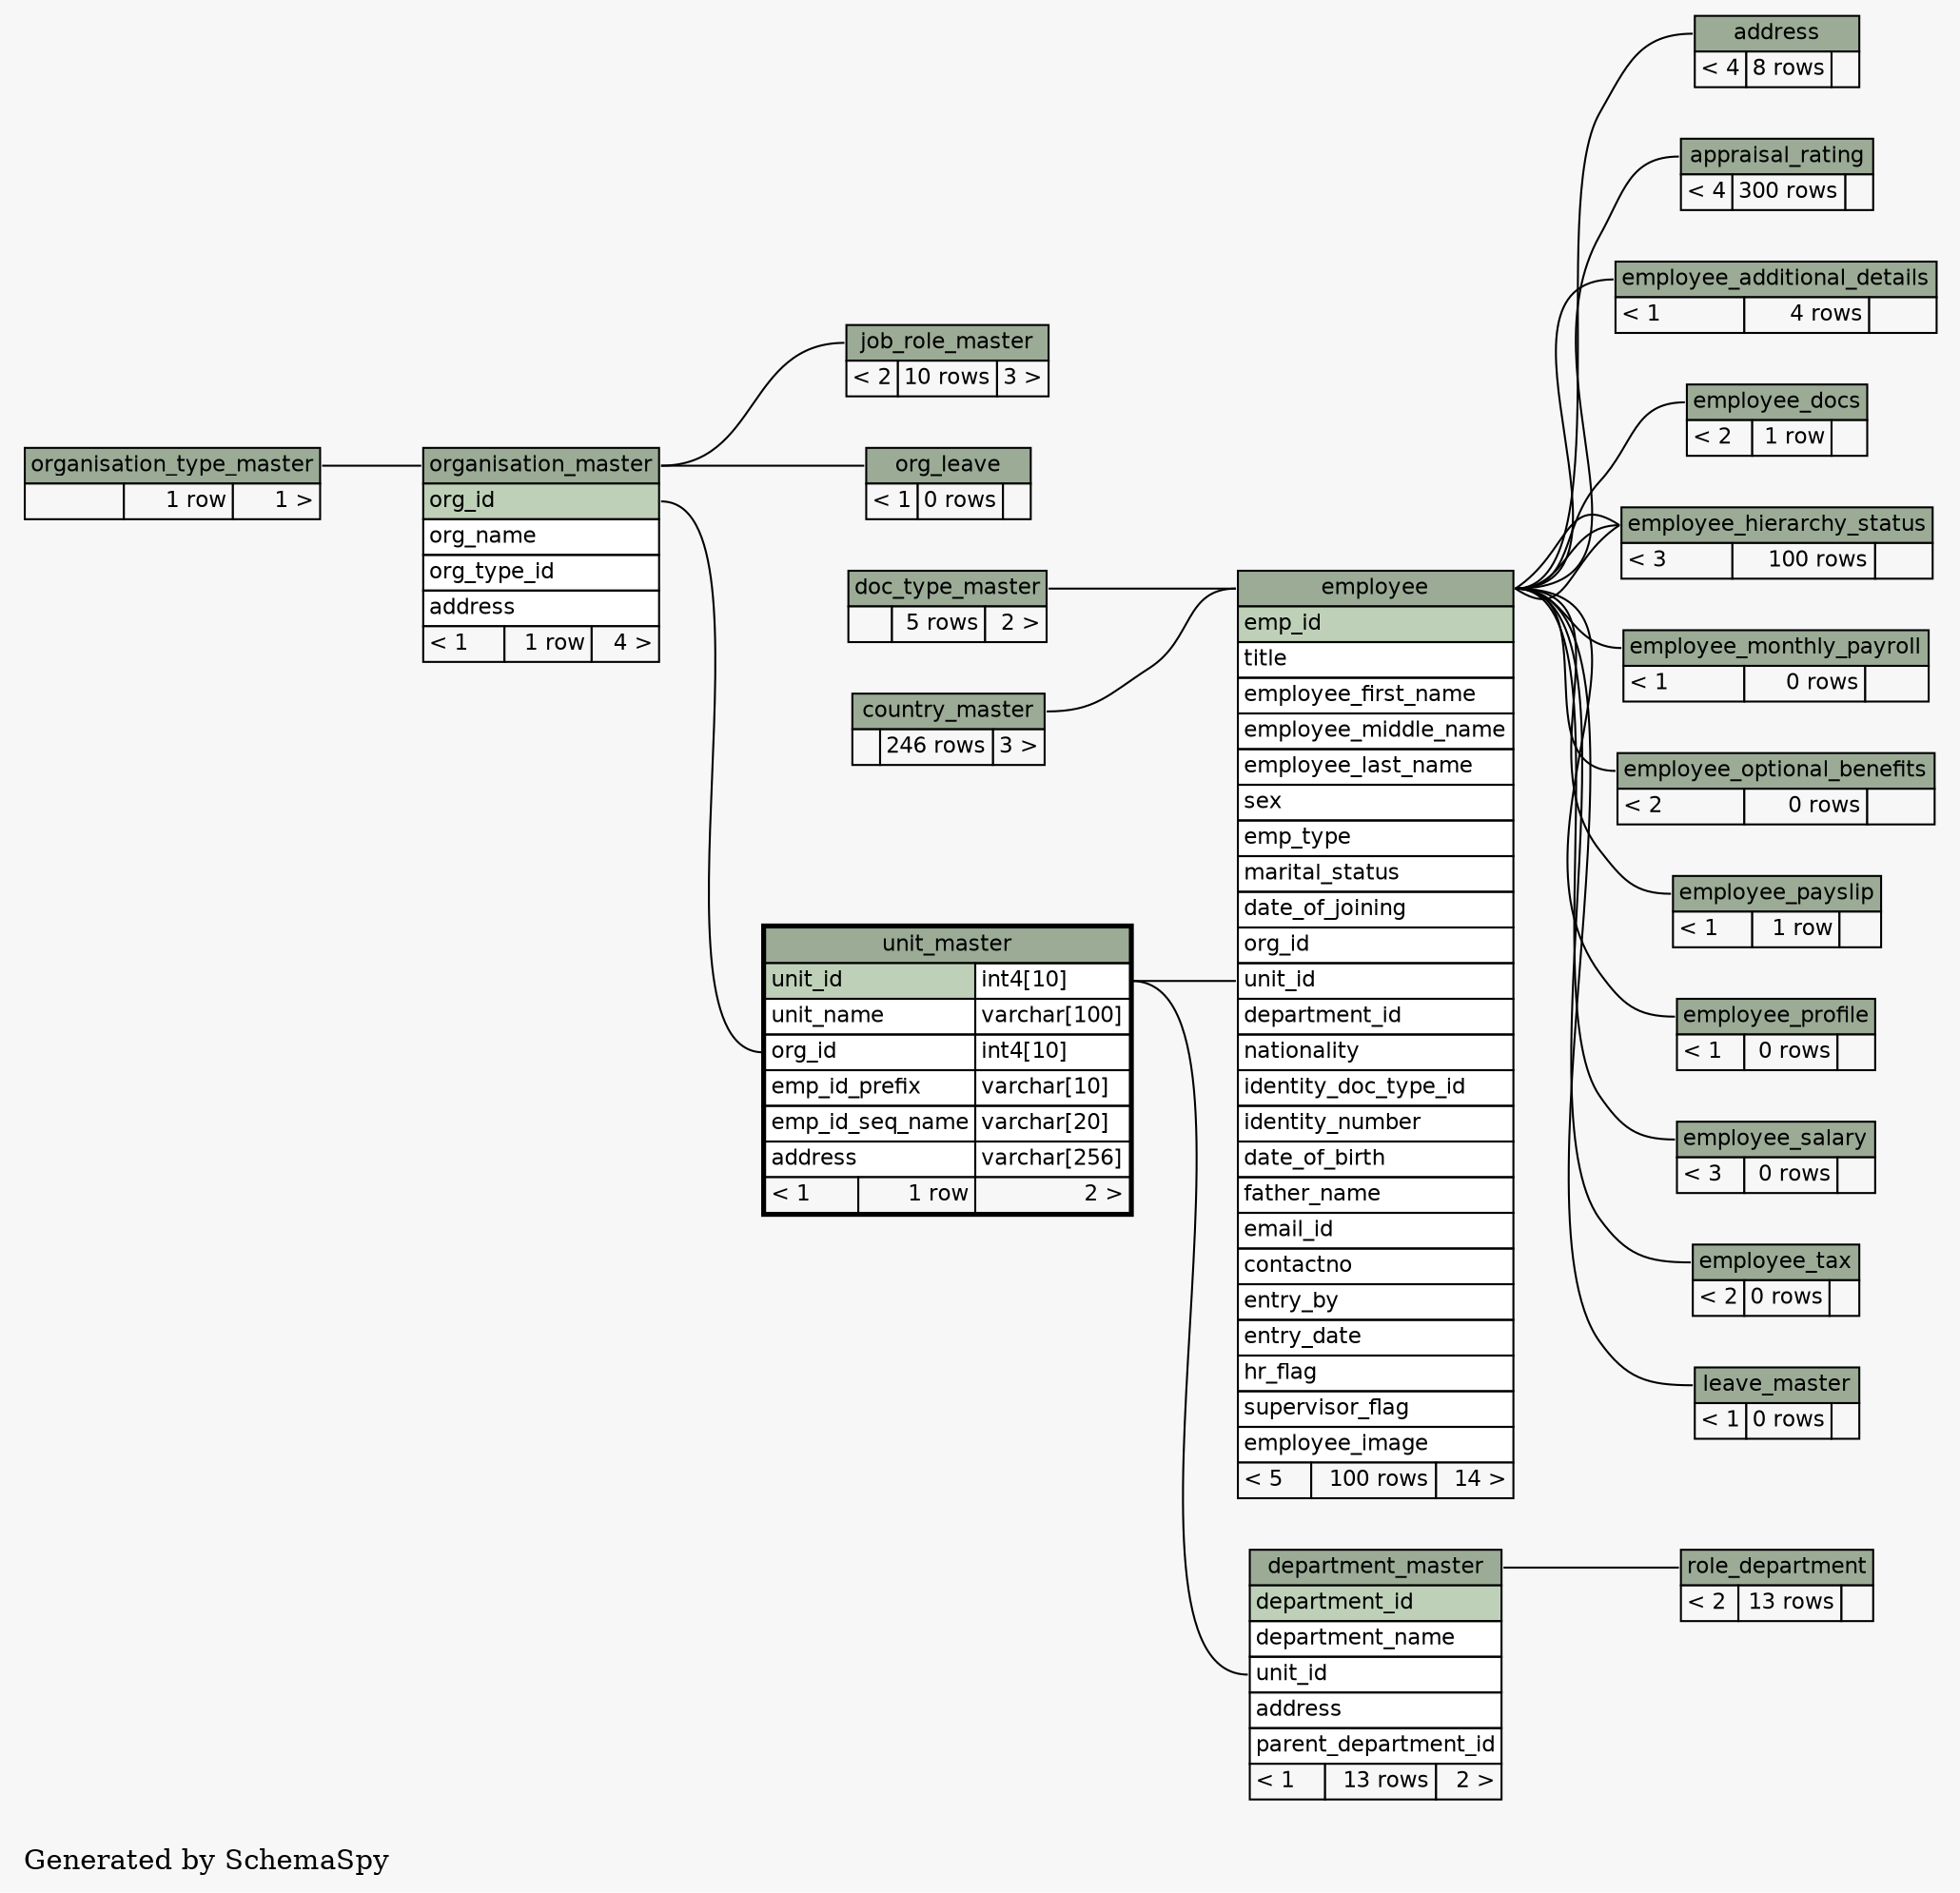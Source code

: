 // dot 2.38.0 on Windows 8.1 6.3
digraph "twoDegreesRelationshipsGraph" {
  graph [
    rankdir="RL"
    bgcolor="#f7f7f7"
    label="\nGenerated by SchemaSpy"
    labeljust="l"
  ];
  node [
    fontname="Helvetica"
    fontsize="11"
    shape="plaintext"
  ];
  edge [
    arrowsize="0.8"
  ];
  "address":"address.heading":w -> "employee":"employee.heading":e [arrowtail=crowtee arrowhead=none];
  "appraisal_rating":"appraisal_rating.heading":w -> "employee":"employee.heading":e [arrowtail=crowtee arrowhead=none];
  "department_master":"unit_id":w -> "unit_master":"unit_id.type":e [arrowtail=crowodot arrowhead=none];
  "employee":"employee.heading":w -> "doc_type_master":"doc_type_master.heading":e [arrowtail=crowodot arrowhead=none];
  "employee":"employee.heading":w -> "country_master":"country_master.heading":e [arrowtail=crowodot arrowhead=none];
  "employee":"unit_id":w -> "unit_master":"unit_id.type":e [arrowtail=crowodot arrowhead=none];
  "employee_additional_details":"employee_additional_details.heading":w -> "employee":"employee.heading":e [arrowtail=tee arrowhead=none];
  "employee_docs":"employee_docs.heading":w -> "employee":"employee.heading":e [arrowtail=crowodot arrowhead=none];
  "employee_hierarchy_status":"employee_hierarchy_status.heading":w -> "employee":"employee.heading":e [arrowtail=tee arrowhead=none];
  "employee_hierarchy_status":"employee_hierarchy_status.heading":w -> "employee":"employee.heading":e [arrowtail=crowodot arrowhead=none];
  "employee_hierarchy_status":"employee_hierarchy_status.heading":w -> "employee":"employee.heading":e [arrowtail=crowodot arrowhead=none];
  "employee_monthly_payroll":"employee_monthly_payroll.heading":w -> "employee":"employee.heading":e [arrowtail=crowodot arrowhead=none];
  "employee_optional_benefits":"employee_optional_benefits.heading":w -> "employee":"employee.heading":e [arrowtail=crowodot arrowhead=none];
  "employee_payslip":"employee_payslip.heading":w -> "employee":"employee.heading":e [arrowtail=crowodot arrowhead=none];
  "employee_profile":"employee_profile.heading":w -> "employee":"employee.heading":e [arrowtail=tee arrowhead=none];
  "employee_salary":"employee_salary.heading":w -> "employee":"employee.heading":e [arrowtail=crowtee arrowhead=none];
  "employee_tax":"employee_tax.heading":w -> "employee":"employee.heading":e [arrowtail=crowtee arrowhead=none];
  "job_role_master":"job_role_master.heading":w -> "organisation_master":"organisation_master.heading":e [arrowtail=crowtee arrowhead=none];
  "leave_master":"leave_master.heading":w -> "employee":"employee.heading":e [arrowtail=tee arrowhead=none];
  "org_leave":"org_leave.heading":w -> "organisation_master":"organisation_master.heading":e [arrowtail=crowodot arrowhead=none];
  "organisation_master":"organisation_master.heading":w -> "organisation_type_master":"organisation_type_master.heading":e [arrowtail=crowodot arrowhead=none];
  "role_department":"role_department.heading":w -> "department_master":"department_master.heading":e [arrowtail=crowtee arrowhead=none];
  "unit_master":"org_id":w -> "organisation_master":"org_id":e [arrowtail=crowodot arrowhead=none];
  "address" [
    label=<
    <TABLE BORDER="0" CELLBORDER="1" CELLSPACING="0" BGCOLOR="#ffffff">
      <TR><TD PORT="address.heading" COLSPAN="3" BGCOLOR="#9bab96" ALIGN="CENTER">address</TD></TR>
      <TR><TD ALIGN="LEFT" BGCOLOR="#f7f7f7">&lt; 4</TD><TD ALIGN="RIGHT" BGCOLOR="#f7f7f7">8 rows</TD><TD ALIGN="RIGHT" BGCOLOR="#f7f7f7">  </TD></TR>
    </TABLE>>
    URL="address.html#graph"
    tooltip="address"
  ];
  "appraisal_rating" [
    label=<
    <TABLE BORDER="0" CELLBORDER="1" CELLSPACING="0" BGCOLOR="#ffffff">
      <TR><TD PORT="appraisal_rating.heading" COLSPAN="3" BGCOLOR="#9bab96" ALIGN="CENTER">appraisal_rating</TD></TR>
      <TR><TD ALIGN="LEFT" BGCOLOR="#f7f7f7">&lt; 4</TD><TD ALIGN="RIGHT" BGCOLOR="#f7f7f7">300 rows</TD><TD ALIGN="RIGHT" BGCOLOR="#f7f7f7">  </TD></TR>
    </TABLE>>
    URL="appraisal_rating.html#graph"
    tooltip="appraisal_rating"
  ];
  "country_master" [
    label=<
    <TABLE BORDER="0" CELLBORDER="1" CELLSPACING="0" BGCOLOR="#ffffff">
      <TR><TD PORT="country_master.heading" COLSPAN="3" BGCOLOR="#9bab96" ALIGN="CENTER">country_master</TD></TR>
      <TR><TD ALIGN="LEFT" BGCOLOR="#f7f7f7">  </TD><TD ALIGN="RIGHT" BGCOLOR="#f7f7f7">246 rows</TD><TD ALIGN="RIGHT" BGCOLOR="#f7f7f7">3 &gt;</TD></TR>
    </TABLE>>
    URL="country_master.html#graph"
    tooltip="country_master"
  ];
  "department_master" [
    label=<
    <TABLE BORDER="0" CELLBORDER="1" CELLSPACING="0" BGCOLOR="#ffffff">
      <TR><TD PORT="department_master.heading" COLSPAN="3" BGCOLOR="#9bab96" ALIGN="CENTER">department_master</TD></TR>
      <TR><TD PORT="department_id" COLSPAN="3" BGCOLOR="#bed1b8" ALIGN="LEFT">department_id</TD></TR>
      <TR><TD PORT="department_name" COLSPAN="3" ALIGN="LEFT">department_name</TD></TR>
      <TR><TD PORT="unit_id" COLSPAN="3" ALIGN="LEFT">unit_id</TD></TR>
      <TR><TD PORT="address" COLSPAN="3" ALIGN="LEFT">address</TD></TR>
      <TR><TD PORT="parent_department_id" COLSPAN="3" ALIGN="LEFT">parent_department_id</TD></TR>
      <TR><TD ALIGN="LEFT" BGCOLOR="#f7f7f7">&lt; 1</TD><TD ALIGN="RIGHT" BGCOLOR="#f7f7f7">13 rows</TD><TD ALIGN="RIGHT" BGCOLOR="#f7f7f7">2 &gt;</TD></TR>
    </TABLE>>
    URL="department_master.html#graph"
    tooltip="department_master"
  ];
  "doc_type_master" [
    label=<
    <TABLE BORDER="0" CELLBORDER="1" CELLSPACING="0" BGCOLOR="#ffffff">
      <TR><TD PORT="doc_type_master.heading" COLSPAN="3" BGCOLOR="#9bab96" ALIGN="CENTER">doc_type_master</TD></TR>
      <TR><TD ALIGN="LEFT" BGCOLOR="#f7f7f7">  </TD><TD ALIGN="RIGHT" BGCOLOR="#f7f7f7">5 rows</TD><TD ALIGN="RIGHT" BGCOLOR="#f7f7f7">2 &gt;</TD></TR>
    </TABLE>>
    URL="doc_type_master.html#graph"
    tooltip="doc_type_master"
  ];
  "employee" [
    label=<
    <TABLE BORDER="0" CELLBORDER="1" CELLSPACING="0" BGCOLOR="#ffffff">
      <TR><TD PORT="employee.heading" COLSPAN="3" BGCOLOR="#9bab96" ALIGN="CENTER">employee</TD></TR>
      <TR><TD PORT="emp_id" COLSPAN="3" BGCOLOR="#bed1b8" ALIGN="LEFT">emp_id</TD></TR>
      <TR><TD PORT="title" COLSPAN="3" ALIGN="LEFT">title</TD></TR>
      <TR><TD PORT="employee_first_name" COLSPAN="3" ALIGN="LEFT">employee_first_name</TD></TR>
      <TR><TD PORT="employee_middle_name" COLSPAN="3" ALIGN="LEFT">employee_middle_name</TD></TR>
      <TR><TD PORT="employee_last_name" COLSPAN="3" ALIGN="LEFT">employee_last_name</TD></TR>
      <TR><TD PORT="sex" COLSPAN="3" ALIGN="LEFT">sex</TD></TR>
      <TR><TD PORT="emp_type" COLSPAN="3" ALIGN="LEFT">emp_type</TD></TR>
      <TR><TD PORT="marital_status" COLSPAN="3" ALIGN="LEFT">marital_status</TD></TR>
      <TR><TD PORT="date_of_joining" COLSPAN="3" ALIGN="LEFT">date_of_joining</TD></TR>
      <TR><TD PORT="org_id" COLSPAN="3" ALIGN="LEFT">org_id</TD></TR>
      <TR><TD PORT="unit_id" COLSPAN="3" ALIGN="LEFT">unit_id</TD></TR>
      <TR><TD PORT="department_id" COLSPAN="3" ALIGN="LEFT">department_id</TD></TR>
      <TR><TD PORT="nationality" COLSPAN="3" ALIGN="LEFT">nationality</TD></TR>
      <TR><TD PORT="identity_doc_type_id" COLSPAN="3" ALIGN="LEFT">identity_doc_type_id</TD></TR>
      <TR><TD PORT="identity_number" COLSPAN="3" ALIGN="LEFT">identity_number</TD></TR>
      <TR><TD PORT="date_of_birth" COLSPAN="3" ALIGN="LEFT">date_of_birth</TD></TR>
      <TR><TD PORT="father_name" COLSPAN="3" ALIGN="LEFT">father_name</TD></TR>
      <TR><TD PORT="email_id" COLSPAN="3" ALIGN="LEFT">email_id</TD></TR>
      <TR><TD PORT="contactno" COLSPAN="3" ALIGN="LEFT">contactno</TD></TR>
      <TR><TD PORT="entry_by" COLSPAN="3" ALIGN="LEFT">entry_by</TD></TR>
      <TR><TD PORT="entry_date" COLSPAN="3" ALIGN="LEFT">entry_date</TD></TR>
      <TR><TD PORT="hr_flag" COLSPAN="3" ALIGN="LEFT">hr_flag</TD></TR>
      <TR><TD PORT="supervisor_flag" COLSPAN="3" ALIGN="LEFT">supervisor_flag</TD></TR>
      <TR><TD PORT="employee_image" COLSPAN="3" ALIGN="LEFT">employee_image</TD></TR>
      <TR><TD ALIGN="LEFT" BGCOLOR="#f7f7f7">&lt; 5</TD><TD ALIGN="RIGHT" BGCOLOR="#f7f7f7">100 rows</TD><TD ALIGN="RIGHT" BGCOLOR="#f7f7f7">14 &gt;</TD></TR>
    </TABLE>>
    URL="employee.html#graph"
    tooltip="employee"
  ];
  "employee_additional_details" [
    label=<
    <TABLE BORDER="0" CELLBORDER="1" CELLSPACING="0" BGCOLOR="#ffffff">
      <TR><TD PORT="employee_additional_details.heading" COLSPAN="3" BGCOLOR="#9bab96" ALIGN="CENTER">employee_additional_details</TD></TR>
      <TR><TD ALIGN="LEFT" BGCOLOR="#f7f7f7">&lt; 1</TD><TD ALIGN="RIGHT" BGCOLOR="#f7f7f7">4 rows</TD><TD ALIGN="RIGHT" BGCOLOR="#f7f7f7">  </TD></TR>
    </TABLE>>
    URL="employee_additional_details.html#graph"
    tooltip="employee_additional_details"
  ];
  "employee_docs" [
    label=<
    <TABLE BORDER="0" CELLBORDER="1" CELLSPACING="0" BGCOLOR="#ffffff">
      <TR><TD PORT="employee_docs.heading" COLSPAN="3" BGCOLOR="#9bab96" ALIGN="CENTER">employee_docs</TD></TR>
      <TR><TD ALIGN="LEFT" BGCOLOR="#f7f7f7">&lt; 2</TD><TD ALIGN="RIGHT" BGCOLOR="#f7f7f7">1 row</TD><TD ALIGN="RIGHT" BGCOLOR="#f7f7f7">  </TD></TR>
    </TABLE>>
    URL="employee_docs.html#graph"
    tooltip="employee_docs"
  ];
  "employee_hierarchy_status" [
    label=<
    <TABLE BORDER="0" CELLBORDER="1" CELLSPACING="0" BGCOLOR="#ffffff">
      <TR><TD PORT="employee_hierarchy_status.heading" COLSPAN="3" BGCOLOR="#9bab96" ALIGN="CENTER">employee_hierarchy_status</TD></TR>
      <TR><TD ALIGN="LEFT" BGCOLOR="#f7f7f7">&lt; 3</TD><TD ALIGN="RIGHT" BGCOLOR="#f7f7f7">100 rows</TD><TD ALIGN="RIGHT" BGCOLOR="#f7f7f7">  </TD></TR>
    </TABLE>>
    URL="employee_hierarchy_status.html#graph"
    tooltip="employee_hierarchy_status"
  ];
  "employee_monthly_payroll" [
    label=<
    <TABLE BORDER="0" CELLBORDER="1" CELLSPACING="0" BGCOLOR="#ffffff">
      <TR><TD PORT="employee_monthly_payroll.heading" COLSPAN="3" BGCOLOR="#9bab96" ALIGN="CENTER">employee_monthly_payroll</TD></TR>
      <TR><TD ALIGN="LEFT" BGCOLOR="#f7f7f7">&lt; 1</TD><TD ALIGN="RIGHT" BGCOLOR="#f7f7f7">0 rows</TD><TD ALIGN="RIGHT" BGCOLOR="#f7f7f7">  </TD></TR>
    </TABLE>>
    URL="employee_monthly_payroll.html#graph"
    tooltip="employee_monthly_payroll"
  ];
  "employee_optional_benefits" [
    label=<
    <TABLE BORDER="0" CELLBORDER="1" CELLSPACING="0" BGCOLOR="#ffffff">
      <TR><TD PORT="employee_optional_benefits.heading" COLSPAN="3" BGCOLOR="#9bab96" ALIGN="CENTER">employee_optional_benefits</TD></TR>
      <TR><TD ALIGN="LEFT" BGCOLOR="#f7f7f7">&lt; 2</TD><TD ALIGN="RIGHT" BGCOLOR="#f7f7f7">0 rows</TD><TD ALIGN="RIGHT" BGCOLOR="#f7f7f7">  </TD></TR>
    </TABLE>>
    URL="employee_optional_benefits.html#graph"
    tooltip="employee_optional_benefits"
  ];
  "employee_payslip" [
    label=<
    <TABLE BORDER="0" CELLBORDER="1" CELLSPACING="0" BGCOLOR="#ffffff">
      <TR><TD PORT="employee_payslip.heading" COLSPAN="3" BGCOLOR="#9bab96" ALIGN="CENTER">employee_payslip</TD></TR>
      <TR><TD ALIGN="LEFT" BGCOLOR="#f7f7f7">&lt; 1</TD><TD ALIGN="RIGHT" BGCOLOR="#f7f7f7">1 row</TD><TD ALIGN="RIGHT" BGCOLOR="#f7f7f7">  </TD></TR>
    </TABLE>>
    URL="employee_payslip.html#graph"
    tooltip="employee_payslip"
  ];
  "employee_profile" [
    label=<
    <TABLE BORDER="0" CELLBORDER="1" CELLSPACING="0" BGCOLOR="#ffffff">
      <TR><TD PORT="employee_profile.heading" COLSPAN="3" BGCOLOR="#9bab96" ALIGN="CENTER">employee_profile</TD></TR>
      <TR><TD ALIGN="LEFT" BGCOLOR="#f7f7f7">&lt; 1</TD><TD ALIGN="RIGHT" BGCOLOR="#f7f7f7">0 rows</TD><TD ALIGN="RIGHT" BGCOLOR="#f7f7f7">  </TD></TR>
    </TABLE>>
    URL="employee_profile.html#graph"
    tooltip="employee_profile"
  ];
  "employee_salary" [
    label=<
    <TABLE BORDER="0" CELLBORDER="1" CELLSPACING="0" BGCOLOR="#ffffff">
      <TR><TD PORT="employee_salary.heading" COLSPAN="3" BGCOLOR="#9bab96" ALIGN="CENTER">employee_salary</TD></TR>
      <TR><TD ALIGN="LEFT" BGCOLOR="#f7f7f7">&lt; 3</TD><TD ALIGN="RIGHT" BGCOLOR="#f7f7f7">0 rows</TD><TD ALIGN="RIGHT" BGCOLOR="#f7f7f7">  </TD></TR>
    </TABLE>>
    URL="employee_salary.html#graph"
    tooltip="employee_salary"
  ];
  "employee_tax" [
    label=<
    <TABLE BORDER="0" CELLBORDER="1" CELLSPACING="0" BGCOLOR="#ffffff">
      <TR><TD PORT="employee_tax.heading" COLSPAN="3" BGCOLOR="#9bab96" ALIGN="CENTER">employee_tax</TD></TR>
      <TR><TD ALIGN="LEFT" BGCOLOR="#f7f7f7">&lt; 2</TD><TD ALIGN="RIGHT" BGCOLOR="#f7f7f7">0 rows</TD><TD ALIGN="RIGHT" BGCOLOR="#f7f7f7">  </TD></TR>
    </TABLE>>
    URL="employee_tax.html#graph"
    tooltip="employee_tax"
  ];
  "job_role_master" [
    label=<
    <TABLE BORDER="0" CELLBORDER="1" CELLSPACING="0" BGCOLOR="#ffffff">
      <TR><TD PORT="job_role_master.heading" COLSPAN="3" BGCOLOR="#9bab96" ALIGN="CENTER">job_role_master</TD></TR>
      <TR><TD ALIGN="LEFT" BGCOLOR="#f7f7f7">&lt; 2</TD><TD ALIGN="RIGHT" BGCOLOR="#f7f7f7">10 rows</TD><TD ALIGN="RIGHT" BGCOLOR="#f7f7f7">3 &gt;</TD></TR>
    </TABLE>>
    URL="job_role_master.html#graph"
    tooltip="job_role_master"
  ];
  "leave_master" [
    label=<
    <TABLE BORDER="0" CELLBORDER="1" CELLSPACING="0" BGCOLOR="#ffffff">
      <TR><TD PORT="leave_master.heading" COLSPAN="3" BGCOLOR="#9bab96" ALIGN="CENTER">leave_master</TD></TR>
      <TR><TD ALIGN="LEFT" BGCOLOR="#f7f7f7">&lt; 1</TD><TD ALIGN="RIGHT" BGCOLOR="#f7f7f7">0 rows</TD><TD ALIGN="RIGHT" BGCOLOR="#f7f7f7">  </TD></TR>
    </TABLE>>
    URL="leave_master.html#graph"
    tooltip="leave_master"
  ];
  "org_leave" [
    label=<
    <TABLE BORDER="0" CELLBORDER="1" CELLSPACING="0" BGCOLOR="#ffffff">
      <TR><TD PORT="org_leave.heading" COLSPAN="3" BGCOLOR="#9bab96" ALIGN="CENTER">org_leave</TD></TR>
      <TR><TD ALIGN="LEFT" BGCOLOR="#f7f7f7">&lt; 1</TD><TD ALIGN="RIGHT" BGCOLOR="#f7f7f7">0 rows</TD><TD ALIGN="RIGHT" BGCOLOR="#f7f7f7">  </TD></TR>
    </TABLE>>
    URL="org_leave.html#graph"
    tooltip="org_leave"
  ];
  "organisation_master" [
    label=<
    <TABLE BORDER="0" CELLBORDER="1" CELLSPACING="0" BGCOLOR="#ffffff">
      <TR><TD PORT="organisation_master.heading" COLSPAN="3" BGCOLOR="#9bab96" ALIGN="CENTER">organisation_master</TD></TR>
      <TR><TD PORT="org_id" COLSPAN="3" BGCOLOR="#bed1b8" ALIGN="LEFT">org_id</TD></TR>
      <TR><TD PORT="org_name" COLSPAN="3" ALIGN="LEFT">org_name</TD></TR>
      <TR><TD PORT="org_type_id" COLSPAN="3" ALIGN="LEFT">org_type_id</TD></TR>
      <TR><TD PORT="address" COLSPAN="3" ALIGN="LEFT">address</TD></TR>
      <TR><TD ALIGN="LEFT" BGCOLOR="#f7f7f7">&lt; 1</TD><TD ALIGN="RIGHT" BGCOLOR="#f7f7f7">1 row</TD><TD ALIGN="RIGHT" BGCOLOR="#f7f7f7">4 &gt;</TD></TR>
    </TABLE>>
    URL="organisation_master.html#graph"
    tooltip="organisation_master"
  ];
  "organisation_type_master" [
    label=<
    <TABLE BORDER="0" CELLBORDER="1" CELLSPACING="0" BGCOLOR="#ffffff">
      <TR><TD PORT="organisation_type_master.heading" COLSPAN="3" BGCOLOR="#9bab96" ALIGN="CENTER">organisation_type_master</TD></TR>
      <TR><TD ALIGN="LEFT" BGCOLOR="#f7f7f7">  </TD><TD ALIGN="RIGHT" BGCOLOR="#f7f7f7">1 row</TD><TD ALIGN="RIGHT" BGCOLOR="#f7f7f7">1 &gt;</TD></TR>
    </TABLE>>
    URL="organisation_type_master.html#graph"
    tooltip="organisation_type_master"
  ];
  "role_department" [
    label=<
    <TABLE BORDER="0" CELLBORDER="1" CELLSPACING="0" BGCOLOR="#ffffff">
      <TR><TD PORT="role_department.heading" COLSPAN="3" BGCOLOR="#9bab96" ALIGN="CENTER">role_department</TD></TR>
      <TR><TD ALIGN="LEFT" BGCOLOR="#f7f7f7">&lt; 2</TD><TD ALIGN="RIGHT" BGCOLOR="#f7f7f7">13 rows</TD><TD ALIGN="RIGHT" BGCOLOR="#f7f7f7">  </TD></TR>
    </TABLE>>
    URL="role_department.html#graph"
    tooltip="role_department"
  ];
  "unit_master" [
    label=<
    <TABLE BORDER="2" CELLBORDER="1" CELLSPACING="0" BGCOLOR="#ffffff">
      <TR><TD PORT="unit_master.heading" COLSPAN="3" BGCOLOR="#9bab96" ALIGN="CENTER">unit_master</TD></TR>
      <TR><TD PORT="unit_id" COLSPAN="2" BGCOLOR="#bed1b8" ALIGN="LEFT">unit_id</TD><TD PORT="unit_id.type" ALIGN="LEFT">int4[10]</TD></TR>
      <TR><TD PORT="unit_name" COLSPAN="2" ALIGN="LEFT">unit_name</TD><TD PORT="unit_name.type" ALIGN="LEFT">varchar[100]</TD></TR>
      <TR><TD PORT="org_id" COLSPAN="2" ALIGN="LEFT">org_id</TD><TD PORT="org_id.type" ALIGN="LEFT">int4[10]</TD></TR>
      <TR><TD PORT="emp_id_prefix" COLSPAN="2" ALIGN="LEFT">emp_id_prefix</TD><TD PORT="emp_id_prefix.type" ALIGN="LEFT">varchar[10]</TD></TR>
      <TR><TD PORT="emp_id_seq_name" COLSPAN="2" ALIGN="LEFT">emp_id_seq_name</TD><TD PORT="emp_id_seq_name.type" ALIGN="LEFT">varchar[20]</TD></TR>
      <TR><TD PORT="address" COLSPAN="2" ALIGN="LEFT">address</TD><TD PORT="address.type" ALIGN="LEFT">varchar[256]</TD></TR>
      <TR><TD ALIGN="LEFT" BGCOLOR="#f7f7f7">&lt; 1</TD><TD ALIGN="RIGHT" BGCOLOR="#f7f7f7">1 row</TD><TD ALIGN="RIGHT" BGCOLOR="#f7f7f7">2 &gt;</TD></TR>
    </TABLE>>
    URL="unit_master.html#"
    tooltip="unit_master"
  ];
}
